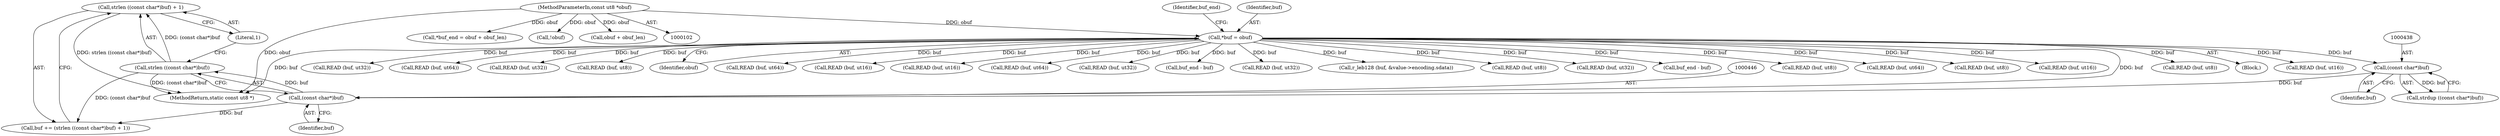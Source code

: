 digraph "0_radare2_2ca9ab45891b6ae8e32b6c28c81eebca059cbe5d_0@API" {
"1000443" [label="(Call,strlen ((const char*)buf) + 1)"];
"1000444" [label="(Call,strlen ((const char*)buf))"];
"1000445" [label="(Call,(const char*)buf)"];
"1000112" [label="(Call,*buf = obuf)"];
"1000103" [label="(MethodParameterIn,const ut8 *obuf)"];
"1000437" [label="(Call,(const char*)buf)"];
"1000116" [label="(Call,*buf_end = obuf + obuf_len)"];
"1000753" [label="(Call,READ (buf, ut32))"];
"1000596" [label="(Call,r_leb128 (buf, &value->encoding.sdata))"];
"1000133" [label="(Call,!obuf)"];
"1000529" [label="(Call,READ (buf, ut8))"];
"1000409" [label="(Call,READ (buf, ut32))"];
"1000455" [label="(Call,buf_end - buf)"];
"1000114" [label="(Identifier,obuf)"];
"1000443" [label="(Call,strlen ((const char*)buf) + 1)"];
"1000589" [label="(Call,READ (buf, ut8))"];
"1000436" [label="(Call,strdup ((const char*)buf))"];
"1000420" [label="(Call,READ (buf, ut64))"];
"1000200" [label="(Call,READ (buf, ut8))"];
"1000118" [label="(Call,obuf + obuf_len)"];
"1000257" [label="(Call,READ (buf, ut16))"];
"1000796" [label="(MethodReturn,static const ut8 *)"];
"1000447" [label="(Identifier,buf)"];
"1000731" [label="(Call,READ (buf, ut8))"];
"1000439" [label="(Identifier,buf)"];
"1000110" [label="(Block,)"];
"1000441" [label="(Call,buf += (strlen ((const char*)buf) + 1))"];
"1000211" [label="(Call,READ (buf, ut16))"];
"1000117" [label="(Identifier,buf_end)"];
"1000328" [label="(Call,READ (buf, ut32))"];
"1000233" [label="(Call,READ (buf, ut64))"];
"1000614" [label="(Call,READ (buf, ut32))"];
"1000775" [label="(Call,READ (buf, ut8))"];
"1000103" [label="(MethodParameterIn,const ut8 *obuf)"];
"1000764" [label="(Call,READ (buf, ut64))"];
"1000112" [label="(Call,*buf = obuf)"];
"1000437" [label="(Call,(const char*)buf)"];
"1000742" [label="(Call,READ (buf, ut16))"];
"1000113" [label="(Identifier,buf)"];
"1000445" [label="(Call,(const char*)buf)"];
"1000398" [label="(Call,READ (buf, ut16))"];
"1000720" [label="(Call,READ (buf, ut64))"];
"1000448" [label="(Literal,1)"];
"1000444" [label="(Call,strlen ((const char*)buf))"];
"1000222" [label="(Call,READ (buf, ut32))"];
"1000684" [label="(Call,buf_end - buf)"];
"1000443" -> "1000441"  [label="AST: "];
"1000443" -> "1000448"  [label="CFG: "];
"1000444" -> "1000443"  [label="AST: "];
"1000448" -> "1000443"  [label="AST: "];
"1000441" -> "1000443"  [label="CFG: "];
"1000443" -> "1000796"  [label="DDG: strlen ((const char*)buf)"];
"1000444" -> "1000443"  [label="DDG: (const char*)buf"];
"1000444" -> "1000445"  [label="CFG: "];
"1000445" -> "1000444"  [label="AST: "];
"1000448" -> "1000444"  [label="CFG: "];
"1000444" -> "1000796"  [label="DDG: (const char*)buf"];
"1000444" -> "1000441"  [label="DDG: (const char*)buf"];
"1000445" -> "1000444"  [label="DDG: buf"];
"1000445" -> "1000447"  [label="CFG: "];
"1000446" -> "1000445"  [label="AST: "];
"1000447" -> "1000445"  [label="AST: "];
"1000445" -> "1000441"  [label="DDG: buf"];
"1000112" -> "1000445"  [label="DDG: buf"];
"1000437" -> "1000445"  [label="DDG: buf"];
"1000112" -> "1000110"  [label="AST: "];
"1000112" -> "1000114"  [label="CFG: "];
"1000113" -> "1000112"  [label="AST: "];
"1000114" -> "1000112"  [label="AST: "];
"1000117" -> "1000112"  [label="CFG: "];
"1000112" -> "1000796"  [label="DDG: buf"];
"1000103" -> "1000112"  [label="DDG: obuf"];
"1000112" -> "1000200"  [label="DDG: buf"];
"1000112" -> "1000211"  [label="DDG: buf"];
"1000112" -> "1000222"  [label="DDG: buf"];
"1000112" -> "1000233"  [label="DDG: buf"];
"1000112" -> "1000257"  [label="DDG: buf"];
"1000112" -> "1000328"  [label="DDG: buf"];
"1000112" -> "1000398"  [label="DDG: buf"];
"1000112" -> "1000409"  [label="DDG: buf"];
"1000112" -> "1000420"  [label="DDG: buf"];
"1000112" -> "1000437"  [label="DDG: buf"];
"1000112" -> "1000455"  [label="DDG: buf"];
"1000112" -> "1000529"  [label="DDG: buf"];
"1000112" -> "1000589"  [label="DDG: buf"];
"1000112" -> "1000596"  [label="DDG: buf"];
"1000112" -> "1000614"  [label="DDG: buf"];
"1000112" -> "1000684"  [label="DDG: buf"];
"1000112" -> "1000720"  [label="DDG: buf"];
"1000112" -> "1000731"  [label="DDG: buf"];
"1000112" -> "1000742"  [label="DDG: buf"];
"1000112" -> "1000753"  [label="DDG: buf"];
"1000112" -> "1000764"  [label="DDG: buf"];
"1000112" -> "1000775"  [label="DDG: buf"];
"1000103" -> "1000102"  [label="AST: "];
"1000103" -> "1000796"  [label="DDG: obuf"];
"1000103" -> "1000116"  [label="DDG: obuf"];
"1000103" -> "1000118"  [label="DDG: obuf"];
"1000103" -> "1000133"  [label="DDG: obuf"];
"1000437" -> "1000436"  [label="AST: "];
"1000437" -> "1000439"  [label="CFG: "];
"1000438" -> "1000437"  [label="AST: "];
"1000439" -> "1000437"  [label="AST: "];
"1000436" -> "1000437"  [label="CFG: "];
"1000437" -> "1000436"  [label="DDG: buf"];
}
